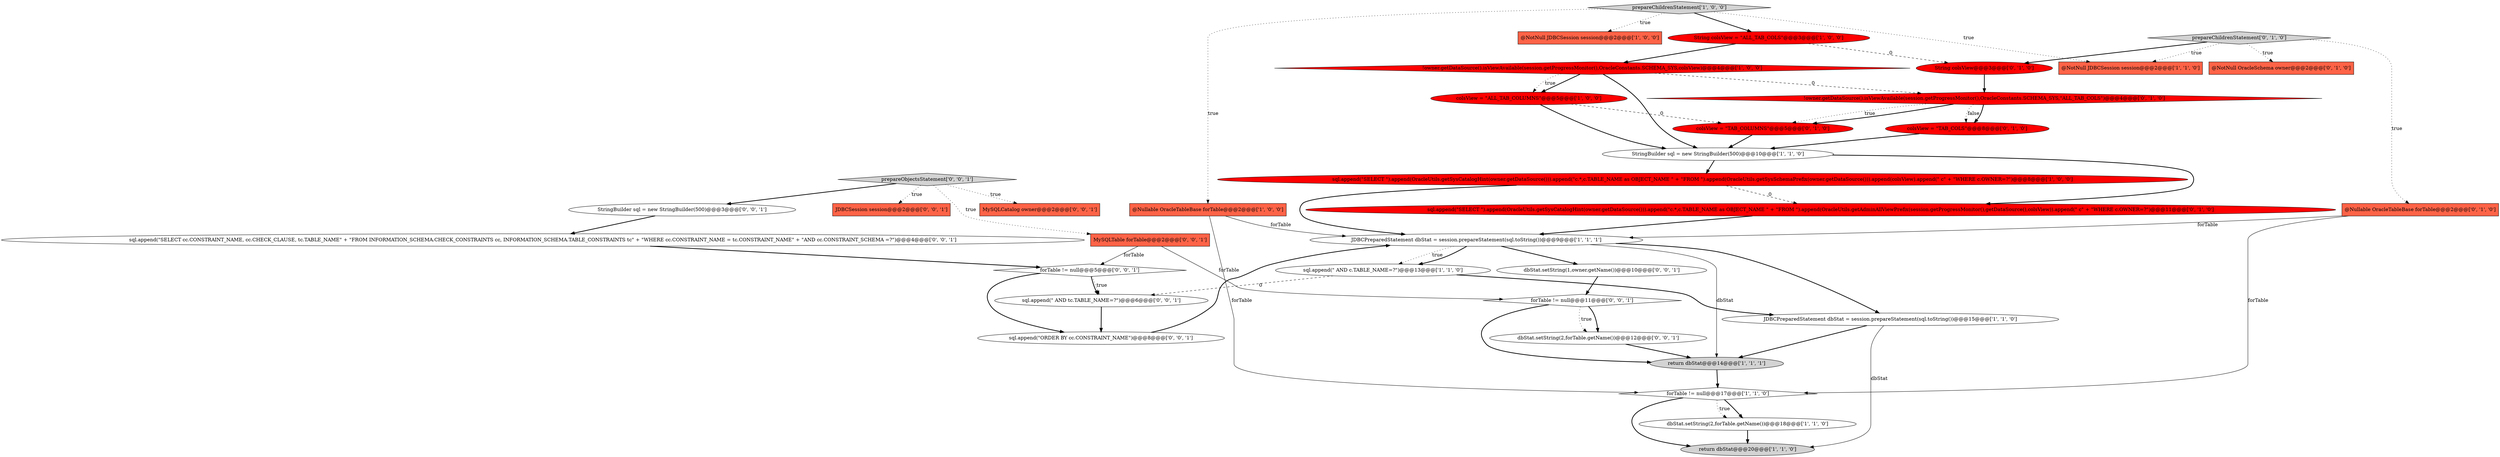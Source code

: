digraph {
30 [style = filled, label = "dbStat.setString(2,forTable.getName())@@@12@@@['0', '0', '1']", fillcolor = white, shape = ellipse image = "AAA0AAABBB3BBB"];
23 [style = filled, label = "String colsView@@@3@@@['0', '1', '0']", fillcolor = red, shape = ellipse image = "AAA1AAABBB2BBB"];
20 [style = filled, label = "@Nullable OracleTableBase forTable@@@2@@@['0', '1', '0']", fillcolor = tomato, shape = box image = "AAA0AAABBB2BBB"];
32 [style = filled, label = "prepareObjectsStatement['0', '0', '1']", fillcolor = lightgray, shape = diamond image = "AAA0AAABBB3BBB"];
11 [style = filled, label = "sql.append(\"SELECT \").append(OracleUtils.getSysCatalogHint(owner.getDataSource())).append(\"c.*,c.TABLE_NAME as OBJECT_NAME \" + \"FROM \").append(OracleUtils.getSysSchemaPrefix(owner.getDataSource())).append(colsView).append(\" c\" + \"WHERE c.OWNER=?\")@@@8@@@['1', '0', '0']", fillcolor = red, shape = ellipse image = "AAA1AAABBB1BBB"];
9 [style = filled, label = "@NotNull JDBCSession session@@@2@@@['1', '0', '0']", fillcolor = tomato, shape = box image = "AAA0AAABBB1BBB"];
29 [style = filled, label = "MySQLCatalog owner@@@2@@@['0', '0', '1']", fillcolor = tomato, shape = box image = "AAA0AAABBB3BBB"];
7 [style = filled, label = "String colsView = \"ALL_TAB_COLS\"@@@3@@@['1', '0', '0']", fillcolor = red, shape = ellipse image = "AAA1AAABBB1BBB"];
26 [style = filled, label = "forTable != null@@@5@@@['0', '0', '1']", fillcolor = white, shape = diamond image = "AAA0AAABBB3BBB"];
16 [style = filled, label = "!owner.getDataSource().isViewAvailable(session.getProgressMonitor(),OracleConstants.SCHEMA_SYS,\"ALL_TAB_COLS\")@@@4@@@['0', '1', '0']", fillcolor = red, shape = diamond image = "AAA1AAABBB2BBB"];
15 [style = filled, label = "return dbStat@@@14@@@['1', '1', '1']", fillcolor = lightgray, shape = ellipse image = "AAA0AAABBB1BBB"];
17 [style = filled, label = "sql.append(\"SELECT \").append(OracleUtils.getSysCatalogHint(owner.getDataSource())).append(\"c.*,c.TABLE_NAME as OBJECT_NAME \" + \"FROM \").append(OracleUtils.getAdminAllViewPrefix(session.getProgressMonitor(),getDataSource(),colsView)).append(\" c\" + \"WHERE c.OWNER=?\")@@@11@@@['0', '1', '0']", fillcolor = red, shape = ellipse image = "AAA1AAABBB2BBB"];
3 [style = filled, label = "dbStat.setString(2,forTable.getName())@@@18@@@['1', '1', '0']", fillcolor = white, shape = ellipse image = "AAA0AAABBB1BBB"];
6 [style = filled, label = "JDBCPreparedStatement dbStat = session.prepareStatement(sql.toString())@@@9@@@['1', '1', '1']", fillcolor = white, shape = ellipse image = "AAA0AAABBB1BBB"];
21 [style = filled, label = "@NotNull OracleSchema owner@@@2@@@['0', '1', '0']", fillcolor = tomato, shape = box image = "AAA0AAABBB2BBB"];
22 [style = filled, label = "colsView = \"TAB_COLUMNS\"@@@5@@@['0', '1', '0']", fillcolor = red, shape = ellipse image = "AAA1AAABBB2BBB"];
28 [style = filled, label = "forTable != null@@@11@@@['0', '0', '1']", fillcolor = white, shape = diamond image = "AAA0AAABBB3BBB"];
19 [style = filled, label = "colsView = \"TAB_COLS\"@@@8@@@['0', '1', '0']", fillcolor = red, shape = ellipse image = "AAA1AAABBB2BBB"];
1 [style = filled, label = "!owner.getDataSource().isViewAvailable(session.getProgressMonitor(),OracleConstants.SCHEMA_SYS,colsView)@@@4@@@['1', '0', '0']", fillcolor = red, shape = diamond image = "AAA1AAABBB1BBB"];
24 [style = filled, label = "StringBuilder sql = new StringBuilder(500)@@@3@@@['0', '0', '1']", fillcolor = white, shape = ellipse image = "AAA0AAABBB3BBB"];
34 [style = filled, label = "sql.append(\"SELECT cc.CONSTRAINT_NAME, cc.CHECK_CLAUSE, tc.TABLE_NAME\" + \"FROM INFORMATION_SCHEMA.CHECK_CONSTRAINTS cc, INFORMATION_SCHEMA.TABLE_CONSTRAINTS tc\" + \"WHERE cc.CONSTRAINT_NAME = tc.CONSTRAINT_NAME\" + \"AND cc.CONSTRAINT_SCHEMA =?\")@@@4@@@['0', '0', '1']", fillcolor = white, shape = ellipse image = "AAA0AAABBB3BBB"];
12 [style = filled, label = "@NotNull JDBCSession session@@@2@@@['1', '1', '0']", fillcolor = tomato, shape = box image = "AAA0AAABBB1BBB"];
35 [style = filled, label = "dbStat.setString(1,owner.getName())@@@10@@@['0', '0', '1']", fillcolor = white, shape = ellipse image = "AAA0AAABBB3BBB"];
5 [style = filled, label = "prepareChildrenStatement['1', '0', '0']", fillcolor = lightgray, shape = diamond image = "AAA0AAABBB1BBB"];
33 [style = filled, label = "JDBCSession session@@@2@@@['0', '0', '1']", fillcolor = tomato, shape = box image = "AAA0AAABBB3BBB"];
2 [style = filled, label = "@Nullable OracleTableBase forTable@@@2@@@['1', '0', '0']", fillcolor = tomato, shape = box image = "AAA0AAABBB1BBB"];
0 [style = filled, label = "forTable != null@@@17@@@['1', '1', '0']", fillcolor = white, shape = diamond image = "AAA0AAABBB1BBB"];
31 [style = filled, label = "MySQLTable forTable@@@2@@@['0', '0', '1']", fillcolor = tomato, shape = box image = "AAA0AAABBB3BBB"];
4 [style = filled, label = "colsView = \"ALL_TAB_COLUMNS\"@@@5@@@['1', '0', '0']", fillcolor = red, shape = ellipse image = "AAA1AAABBB1BBB"];
18 [style = filled, label = "prepareChildrenStatement['0', '1', '0']", fillcolor = lightgray, shape = diamond image = "AAA0AAABBB2BBB"];
27 [style = filled, label = "sql.append(\"ORDER BY cc.CONSTRAINT_NAME\")@@@8@@@['0', '0', '1']", fillcolor = white, shape = ellipse image = "AAA0AAABBB3BBB"];
8 [style = filled, label = "JDBCPreparedStatement dbStat = session.prepareStatement(sql.toString())@@@15@@@['1', '1', '0']", fillcolor = white, shape = ellipse image = "AAA0AAABBB1BBB"];
14 [style = filled, label = "StringBuilder sql = new StringBuilder(500)@@@10@@@['1', '1', '0']", fillcolor = white, shape = ellipse image = "AAA0AAABBB1BBB"];
25 [style = filled, label = "sql.append(\" AND tc.TABLE_NAME=?\")@@@6@@@['0', '0', '1']", fillcolor = white, shape = ellipse image = "AAA0AAABBB3BBB"];
10 [style = filled, label = "return dbStat@@@20@@@['1', '1', '0']", fillcolor = lightgray, shape = ellipse image = "AAA0AAABBB1BBB"];
13 [style = filled, label = "sql.append(\" AND c.TABLE_NAME=?\")@@@13@@@['1', '1', '0']", fillcolor = white, shape = ellipse image = "AAA0AAABBB1BBB"];
0->3 [style = bold, label=""];
1->4 [style = bold, label=""];
4->14 [style = bold, label=""];
23->16 [style = bold, label=""];
7->1 [style = bold, label=""];
6->35 [style = bold, label=""];
8->15 [style = bold, label=""];
28->15 [style = bold, label=""];
18->23 [style = bold, label=""];
16->19 [style = dotted, label="false"];
28->30 [style = bold, label=""];
7->23 [style = dashed, label="0"];
17->6 [style = bold, label=""];
26->25 [style = dotted, label="true"];
6->13 [style = dotted, label="true"];
11->6 [style = bold, label=""];
31->28 [style = solid, label="forTable"];
6->15 [style = solid, label="dbStat"];
8->10 [style = solid, label="dbStat"];
26->25 [style = bold, label=""];
18->21 [style = dotted, label="true"];
20->6 [style = solid, label="forTable"];
24->34 [style = bold, label=""];
14->17 [style = bold, label=""];
1->4 [style = dotted, label="true"];
4->22 [style = dashed, label="0"];
11->17 [style = dashed, label="0"];
5->12 [style = dotted, label="true"];
16->22 [style = dotted, label="true"];
18->20 [style = dotted, label="true"];
16->22 [style = bold, label=""];
2->6 [style = solid, label="forTable"];
16->19 [style = bold, label=""];
31->26 [style = solid, label="forTable"];
13->25 [style = dashed, label="0"];
27->6 [style = bold, label=""];
32->33 [style = dotted, label="true"];
2->0 [style = solid, label="forTable"];
35->28 [style = bold, label=""];
25->27 [style = bold, label=""];
3->10 [style = bold, label=""];
28->30 [style = dotted, label="true"];
26->27 [style = bold, label=""];
0->10 [style = bold, label=""];
18->12 [style = dotted, label="true"];
19->14 [style = bold, label=""];
34->26 [style = bold, label=""];
1->16 [style = dashed, label="0"];
15->0 [style = bold, label=""];
6->13 [style = bold, label=""];
6->8 [style = bold, label=""];
5->9 [style = dotted, label="true"];
5->7 [style = bold, label=""];
20->0 [style = solid, label="forTable"];
1->14 [style = bold, label=""];
0->3 [style = dotted, label="true"];
32->29 [style = dotted, label="true"];
13->8 [style = bold, label=""];
22->14 [style = bold, label=""];
32->24 [style = bold, label=""];
14->11 [style = bold, label=""];
32->31 [style = dotted, label="true"];
30->15 [style = bold, label=""];
5->2 [style = dotted, label="true"];
}
